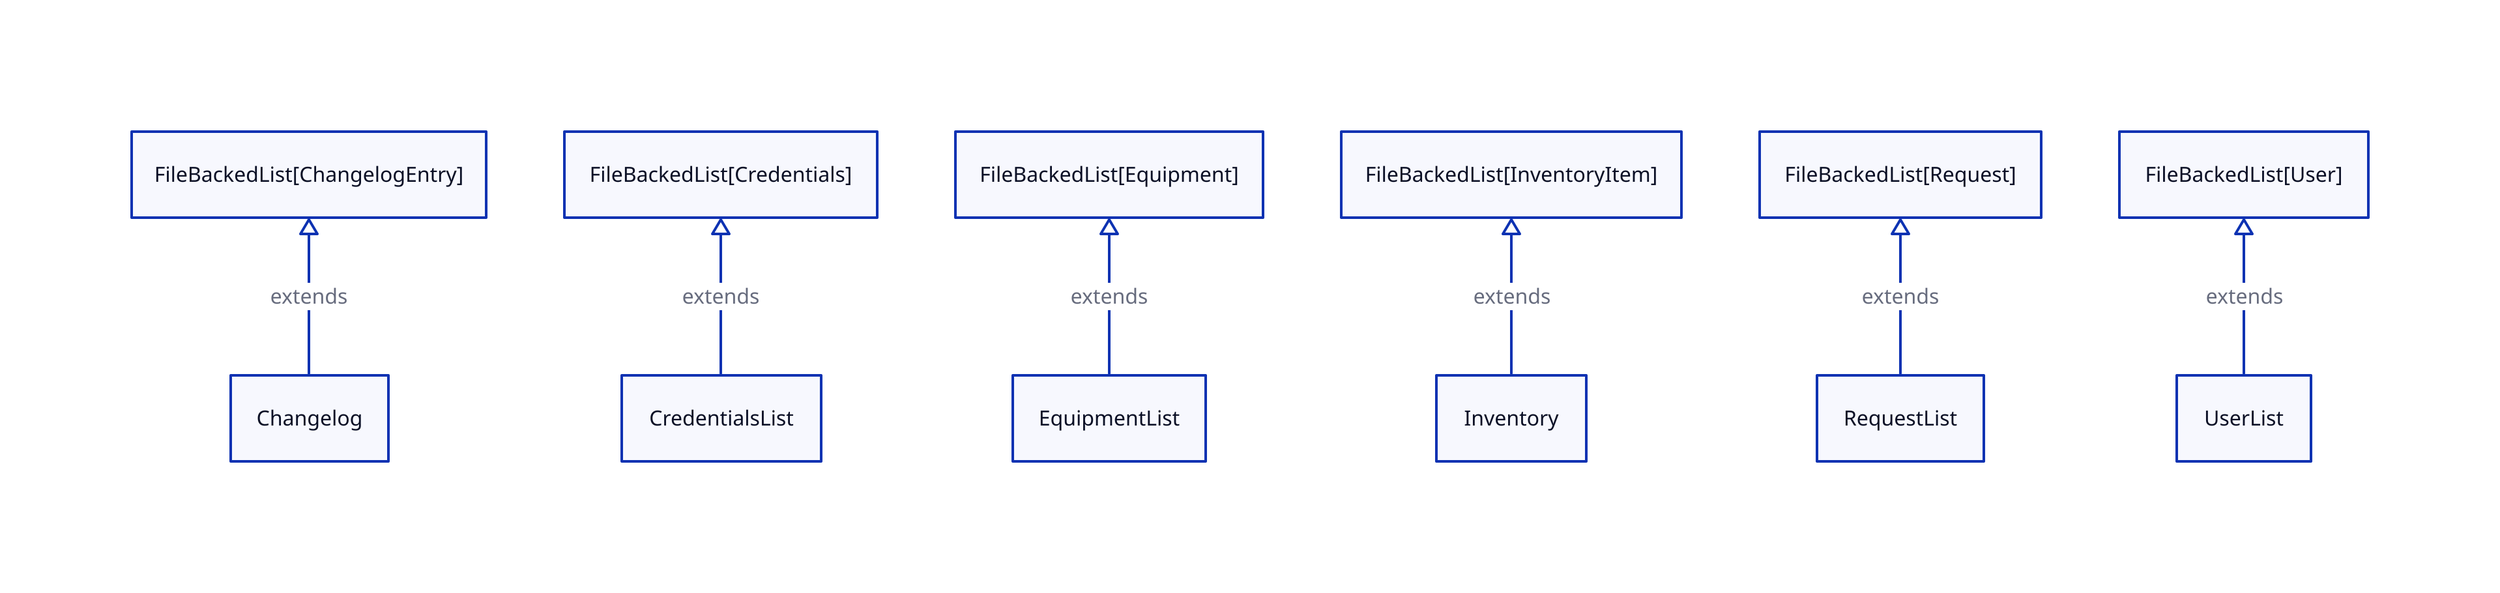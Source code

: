 direction: up

Changelog -> FileBackedList\[ChangelogEntry\]: extends {
  target-arrowhead: {
    shape: triangle
    style.filled: false
  }
}

CredentialsList -> FileBackedList\[Credentials\]: extends {
  target-arrowhead: {
    shape: triangle
    style.filled: false
  }
}

EquipmentList -> FileBackedList\[Equipment\]: extends {
  target-arrowhead: {
    shape: triangle
    style.filled: false
  }
}

Inventory -> FileBackedList\[InventoryItem\]: extends {
  target-arrowhead: {
    shape: triangle
    style.filled: false
  }
}

RequestList -> FileBackedList\[Request\]: extends {
  target-arrowhead: {
    shape: triangle
    style.filled: false
  }
}

UserList -> FileBackedList\[User\]: extends {
  target-arrowhead: {
    shape: triangle
    style.filled: false
  }
}